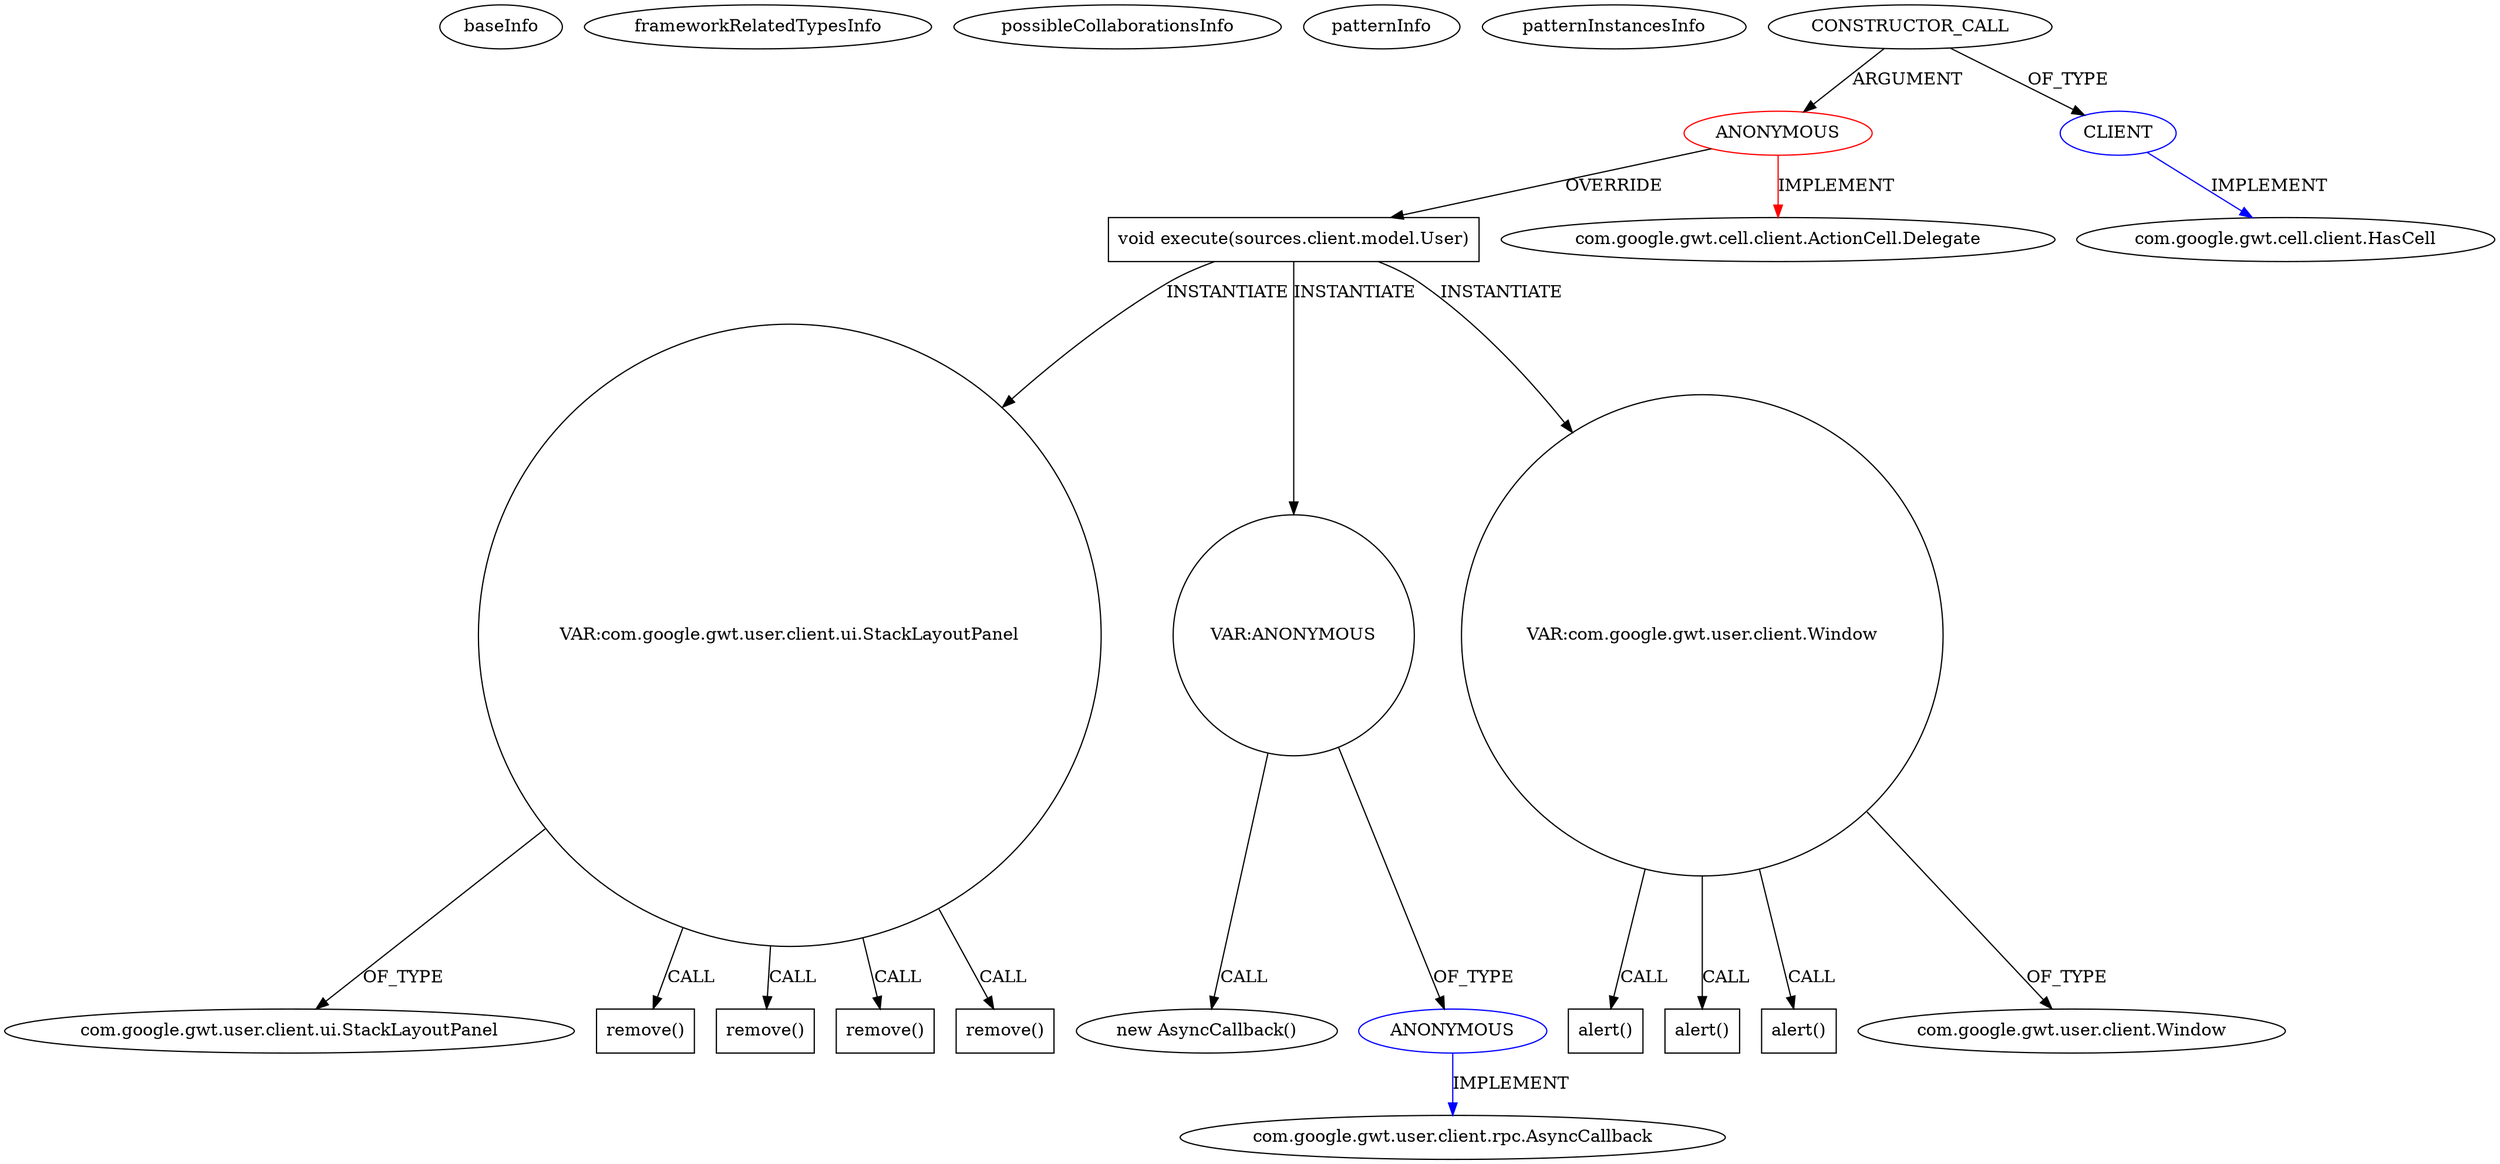 digraph {
baseInfo[graphId=1212,category="pattern",isAnonymous=true,possibleRelation=true]
frameworkRelatedTypesInfo[0="com.google.gwt.cell.client.ActionCell.Delegate"]
possibleCollaborationsInfo[0="1212~INSTANTIATION-OVERRIDING_METHOD_DECLARATION-~com.google.gwt.cell.client.ActionCell.Delegate ~com.google.gwt.user.client.rpc.AsyncCallback ~true~true",1="1212~OUTSIDE_INSTANTIATION-~com.google.gwt.cell.client.ActionCell.Delegate ~com.google.gwt.cell.client.HasCell ~true~false"]
patternInfo[frequency=2.0,patternRootClient=0]
patternInstancesInfo[0="MainMain-ChatCafeine~/MainMain-ChatCafeine/ChatCafeine-master/ChatCafeine/src/sources/client/vue/administration/AdminPanel.java~com.google.gwt.user.client.ui.Widget creerListeUserPanel()~222"]
26[label="com.google.gwt.user.client.ui.StackLayoutPanel",vertexType="FRAMEWORK_CLASS_TYPE",isFrameworkType=false]
24[label="VAR:com.google.gwt.user.client.ui.StackLayoutPanel",vertexType="VARIABLE_EXPRESION",isFrameworkType=false,shape=circle]
5[label="void execute(sources.client.model.User)",vertexType="OVERRIDING_METHOD_DECLARATION",isFrameworkType=false,shape=box]
14[label="VAR:ANONYMOUS",vertexType="VARIABLE_EXPRESION",isFrameworkType=false,shape=circle]
13[label="new AsyncCallback()",vertexType="CONSTRUCTOR_CALL",isFrameworkType=false]
15[label="ANONYMOUS",vertexType="REFERENCE_ANONYMOUS_DECLARATION",isFrameworkType=false,color=blue]
0[label="ANONYMOUS",vertexType="ROOT_ANONYMOUS_DECLARATION",isFrameworkType=false,color=red]
1[label="com.google.gwt.cell.client.ActionCell.Delegate",vertexType="FRAMEWORK_INTERFACE_TYPE",isFrameworkType=false]
16[label="com.google.gwt.user.client.rpc.AsyncCallback",vertexType="FRAMEWORK_INTERFACE_TYPE",isFrameworkType=false]
2[label="CONSTRUCTOR_CALL",vertexType="OUTSIDE_CONSTRUCTOR_CALL",isFrameworkType=false]
17[label="VAR:com.google.gwt.user.client.Window",vertexType="VARIABLE_EXPRESION",isFrameworkType=false,shape=circle]
18[label="alert()",vertexType="INSIDE_CALL",isFrameworkType=false,shape=box]
21[label="alert()",vertexType="INSIDE_CALL",isFrameworkType=false,shape=box]
23[label="alert()",vertexType="INSIDE_CALL",isFrameworkType=false,shape=box]
19[label="com.google.gwt.user.client.Window",vertexType="FRAMEWORK_CLASS_TYPE",isFrameworkType=false]
28[label="remove()",vertexType="INSIDE_CALL",isFrameworkType=false,shape=box]
30[label="remove()",vertexType="INSIDE_CALL",isFrameworkType=false,shape=box]
25[label="remove()",vertexType="INSIDE_CALL",isFrameworkType=false,shape=box]
32[label="remove()",vertexType="INSIDE_CALL",isFrameworkType=false,shape=box]
3[label="CLIENT",vertexType="REFERENCE_CLIENT_CLASS_DECLARATION",isFrameworkType=false,color=blue]
4[label="com.google.gwt.cell.client.HasCell",vertexType="FRAMEWORK_INTERFACE_TYPE",isFrameworkType=false]
14->13[label="CALL"]
24->32[label="CALL"]
5->24[label="INSTANTIATE"]
24->30[label="CALL"]
0->5[label="OVERRIDE"]
3->4[label="IMPLEMENT",color=blue]
24->28[label="CALL"]
17->23[label="CALL"]
17->21[label="CALL"]
17->18[label="CALL"]
24->26[label="OF_TYPE"]
5->17[label="INSTANTIATE"]
15->16[label="IMPLEMENT",color=blue]
24->25[label="CALL"]
2->0[label="ARGUMENT"]
5->14[label="INSTANTIATE"]
14->15[label="OF_TYPE"]
0->1[label="IMPLEMENT",color=red]
17->19[label="OF_TYPE"]
2->3[label="OF_TYPE"]
}
